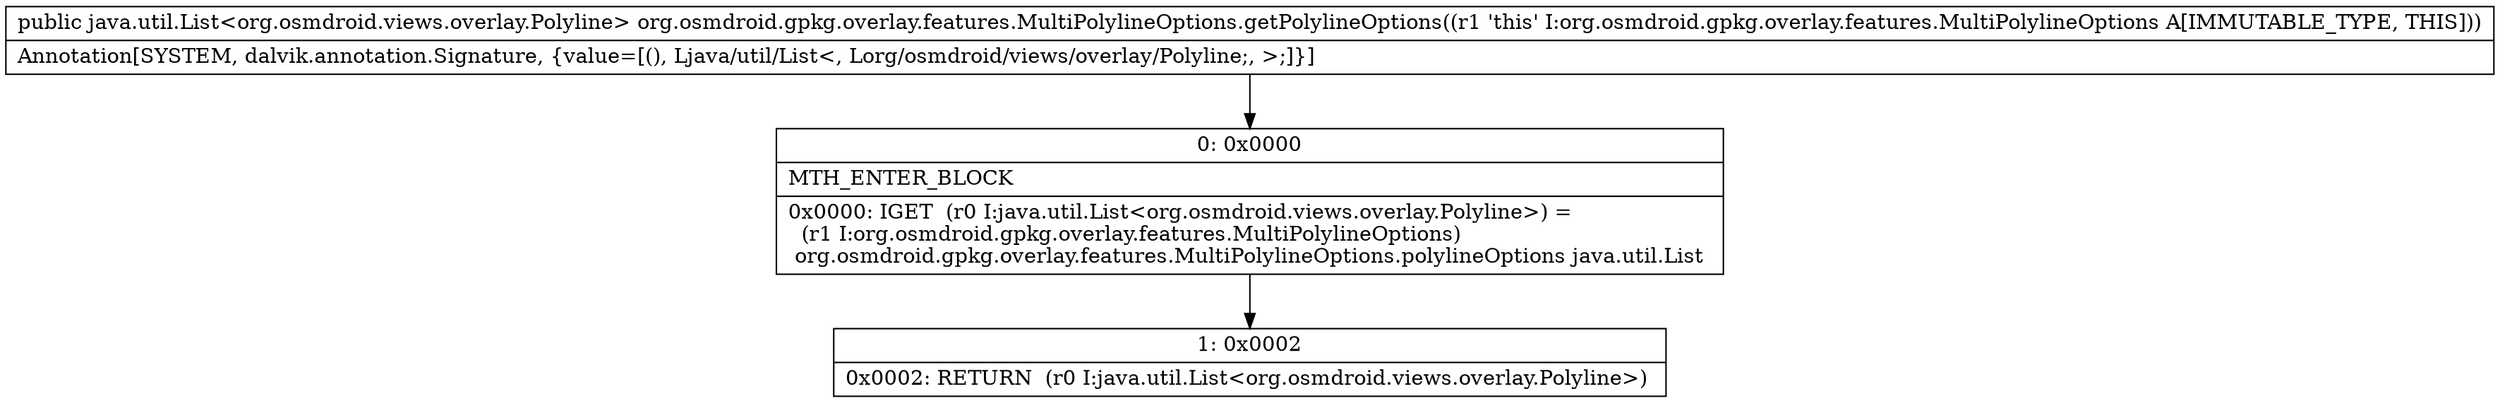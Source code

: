 digraph "CFG fororg.osmdroid.gpkg.overlay.features.MultiPolylineOptions.getPolylineOptions()Ljava\/util\/List;" {
Node_0 [shape=record,label="{0\:\ 0x0000|MTH_ENTER_BLOCK\l|0x0000: IGET  (r0 I:java.util.List\<org.osmdroid.views.overlay.Polyline\>) = \l  (r1 I:org.osmdroid.gpkg.overlay.features.MultiPolylineOptions)\l org.osmdroid.gpkg.overlay.features.MultiPolylineOptions.polylineOptions java.util.List \l}"];
Node_1 [shape=record,label="{1\:\ 0x0002|0x0002: RETURN  (r0 I:java.util.List\<org.osmdroid.views.overlay.Polyline\>) \l}"];
MethodNode[shape=record,label="{public java.util.List\<org.osmdroid.views.overlay.Polyline\> org.osmdroid.gpkg.overlay.features.MultiPolylineOptions.getPolylineOptions((r1 'this' I:org.osmdroid.gpkg.overlay.features.MultiPolylineOptions A[IMMUTABLE_TYPE, THIS]))  | Annotation[SYSTEM, dalvik.annotation.Signature, \{value=[(), Ljava\/util\/List\<, Lorg\/osmdroid\/views\/overlay\/Polyline;, \>;]\}]\l}"];
MethodNode -> Node_0;
Node_0 -> Node_1;
}

